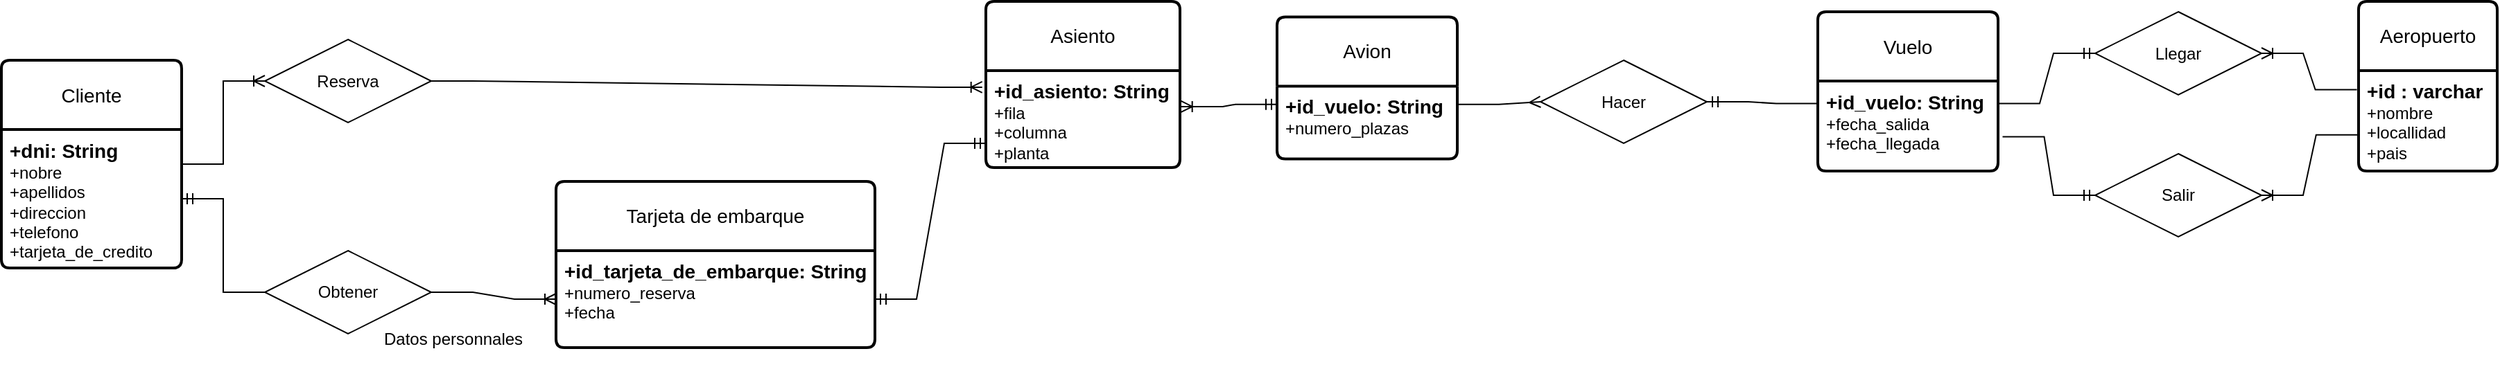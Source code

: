 <mxfile version="22.0.4" type="github">
  <diagram id="R2lEEEUBdFMjLlhIrx00" name="Page-1">
    <mxGraphModel dx="2870" dy="783" grid="1" gridSize="10" guides="1" tooltips="1" connect="1" arrows="1" fold="1" page="1" pageScale="1" pageWidth="850" pageHeight="1100" math="0" shadow="0" extFonts="Permanent Marker^https://fonts.googleapis.com/css?family=Permanent+Marker">
      <root>
        <mxCell id="0" />
        <mxCell id="1" parent="0" />
        <mxCell id="GVflADZopcoPuH8NDHQU-40" value="Cliente" style="swimlane;childLayout=stackLayout;horizontal=1;startSize=50;horizontalStack=0;rounded=1;fontSize=14;fontStyle=0;strokeWidth=2;resizeParent=0;resizeLast=1;shadow=0;dashed=0;align=center;arcSize=4;whiteSpace=wrap;html=1;" parent="1" vertex="1">
          <mxGeometry x="-720" y="142.5" width="130" height="150" as="geometry" />
        </mxCell>
        <mxCell id="GVflADZopcoPuH8NDHQU-41" value="&lt;font style=&quot;font-size: 14px;&quot;&gt;&lt;b&gt;+dni: String&lt;/b&gt;&lt;/font&gt;&lt;br&gt;+nobre&lt;br&gt;+apellidos&lt;br&gt;+direccion&lt;br&gt;+telefono&lt;br&gt;+tarjeta_de_credito" style="align=left;strokeColor=none;fillColor=none;spacingLeft=4;fontSize=12;verticalAlign=top;resizable=0;rotatable=0;part=1;html=1;" parent="GVflADZopcoPuH8NDHQU-40" vertex="1">
          <mxGeometry y="50" width="130" height="100" as="geometry" />
        </mxCell>
        <mxCell id="GVflADZopcoPuH8NDHQU-42" value="Vuelo" style="swimlane;childLayout=stackLayout;horizontal=1;startSize=50;horizontalStack=0;rounded=1;fontSize=14;fontStyle=0;strokeWidth=2;resizeParent=0;resizeLast=1;shadow=0;dashed=0;align=center;arcSize=4;whiteSpace=wrap;html=1;" parent="1" vertex="1">
          <mxGeometry x="590" y="107.5" width="130" height="115" as="geometry" />
        </mxCell>
        <mxCell id="GVflADZopcoPuH8NDHQU-43" value="&lt;b&gt;&lt;font style=&quot;font-size: 14px;&quot;&gt;+id_vuelo: String&lt;/font&gt;&lt;/b&gt;&lt;br&gt;+fecha_salida&lt;br&gt;+fecha_llegada" style="align=left;strokeColor=none;fillColor=none;spacingLeft=4;fontSize=12;verticalAlign=top;resizable=0;rotatable=0;part=1;html=1;" parent="GVflADZopcoPuH8NDHQU-42" vertex="1">
          <mxGeometry y="50" width="130" height="65" as="geometry" />
        </mxCell>
        <mxCell id="GVflADZopcoPuH8NDHQU-44" value="Tarjeta de embarque" style="swimlane;childLayout=stackLayout;horizontal=1;startSize=50;horizontalStack=0;rounded=1;fontSize=14;fontStyle=0;strokeWidth=2;resizeParent=0;resizeLast=1;shadow=0;dashed=0;align=center;arcSize=4;whiteSpace=wrap;html=1;" parent="1" vertex="1">
          <mxGeometry x="-320" y="230" width="230" height="120" as="geometry" />
        </mxCell>
        <mxCell id="GVflADZopcoPuH8NDHQU-45" value="&lt;font style=&quot;font-size: 14px;&quot;&gt;&lt;b&gt;+id_tarjeta_de_embarque: String&lt;br&gt;&lt;/b&gt;&lt;/font&gt;+numero_reserva&lt;br&gt;+fecha" style="align=left;strokeColor=none;fillColor=none;spacingLeft=4;fontSize=12;verticalAlign=top;resizable=0;rotatable=0;part=1;html=1;" parent="GVflADZopcoPuH8NDHQU-44" vertex="1">
          <mxGeometry y="50" width="230" height="70" as="geometry" />
        </mxCell>
        <mxCell id="GVflADZopcoPuH8NDHQU-53" value="Reserva" style="shape=rhombus;perimeter=rhombusPerimeter;whiteSpace=wrap;html=1;align=center;" parent="1" vertex="1">
          <mxGeometry x="-530" y="127.5" width="120" height="60" as="geometry" />
        </mxCell>
        <mxCell id="GVflADZopcoPuH8NDHQU-54" value="Obtener" style="shape=rhombus;perimeter=rhombusPerimeter;whiteSpace=wrap;html=1;align=center;" parent="1" vertex="1">
          <mxGeometry x="-530" y="280" width="120" height="60" as="geometry" />
        </mxCell>
        <mxCell id="zLerIvJA5o45v9AowRJ3-1" value="" style="edgeStyle=entityRelationEdgeStyle;fontSize=12;html=1;endArrow=ERoneToMany;rounded=0;exitX=1;exitY=0.25;exitDx=0;exitDy=0;entryX=0;entryY=0.5;entryDx=0;entryDy=0;" parent="1" source="GVflADZopcoPuH8NDHQU-41" target="GVflADZopcoPuH8NDHQU-53" edge="1">
          <mxGeometry width="100" height="100" relative="1" as="geometry">
            <mxPoint x="-140" y="340" as="sourcePoint" />
            <mxPoint x="-40" y="240" as="targetPoint" />
          </mxGeometry>
        </mxCell>
        <mxCell id="zLerIvJA5o45v9AowRJ3-2" value="" style="edgeStyle=entityRelationEdgeStyle;fontSize=12;html=1;endArrow=ERoneToMany;rounded=0;exitX=1;exitY=0.5;exitDx=0;exitDy=0;entryX=-0.019;entryY=0.171;entryDx=0;entryDy=0;entryPerimeter=0;" parent="1" source="GVflADZopcoPuH8NDHQU-53" target="zLerIvJA5o45v9AowRJ3-6" edge="1">
          <mxGeometry width="100" height="100" relative="1" as="geometry">
            <mxPoint x="130" y="290" as="sourcePoint" />
            <mxPoint x="230" y="190" as="targetPoint" />
          </mxGeometry>
        </mxCell>
        <mxCell id="zLerIvJA5o45v9AowRJ3-4" value="" style="edgeStyle=entityRelationEdgeStyle;fontSize=12;html=1;endArrow=ERoneToMany;rounded=0;entryX=0;entryY=0.5;entryDx=0;entryDy=0;exitX=1;exitY=0.5;exitDx=0;exitDy=0;" parent="1" source="GVflADZopcoPuH8NDHQU-54" target="GVflADZopcoPuH8NDHQU-45" edge="1">
          <mxGeometry width="100" height="100" relative="1" as="geometry">
            <mxPoint x="-390" y="310" as="sourcePoint" />
            <mxPoint x="-60" y="400" as="targetPoint" />
            <Array as="points">
              <mxPoint x="200" y="330" />
            </Array>
          </mxGeometry>
        </mxCell>
        <mxCell id="zLerIvJA5o45v9AowRJ3-5" value="Asiento" style="swimlane;childLayout=stackLayout;horizontal=1;startSize=50;horizontalStack=0;rounded=1;fontSize=14;fontStyle=0;strokeWidth=2;resizeParent=0;resizeLast=1;shadow=0;dashed=0;align=center;arcSize=4;whiteSpace=wrap;html=1;" parent="1" vertex="1">
          <mxGeometry x="-10" y="100" width="140" height="120" as="geometry" />
        </mxCell>
        <mxCell id="zLerIvJA5o45v9AowRJ3-6" value="&lt;font style=&quot;font-size: 14px;&quot;&gt;&lt;b&gt;+id_asiento: String&lt;/b&gt;&lt;/font&gt;&lt;br&gt;+fila&lt;br&gt;+columna&lt;br&gt;+planta" style="align=left;strokeColor=none;fillColor=none;spacingLeft=4;fontSize=12;verticalAlign=top;resizable=0;rotatable=0;part=1;html=1;" parent="zLerIvJA5o45v9AowRJ3-5" vertex="1">
          <mxGeometry y="50" width="140" height="70" as="geometry" />
        </mxCell>
        <mxCell id="zLerIvJA5o45v9AowRJ3-8" value="" style="edgeStyle=entityRelationEdgeStyle;fontSize=12;html=1;endArrow=ERoneToMany;startArrow=ERmandOne;rounded=0;entryX=1.006;entryY=0.371;entryDx=0;entryDy=0;exitX=0;exitY=0.25;exitDx=0;exitDy=0;entryPerimeter=0;" parent="1" source="dmDWiUJjudLL5xSLkTxx-11" target="zLerIvJA5o45v9AowRJ3-6" edge="1">
          <mxGeometry width="100" height="100" relative="1" as="geometry">
            <mxPoint x="470" y="197.5" as="sourcePoint" />
            <mxPoint x="445" y="-12.5" as="targetPoint" />
          </mxGeometry>
        </mxCell>
        <mxCell id="zLerIvJA5o45v9AowRJ3-9" value="" style="edgeStyle=entityRelationEdgeStyle;fontSize=12;html=1;endArrow=ERmandOne;startArrow=ERmandOne;rounded=0;exitX=1;exitY=0.5;exitDx=0;exitDy=0;entryX=0;entryY=0.75;entryDx=0;entryDy=0;" parent="1" source="GVflADZopcoPuH8NDHQU-45" target="zLerIvJA5o45v9AowRJ3-6" edge="1">
          <mxGeometry width="100" height="100" relative="1" as="geometry">
            <mxPoint x="360" y="450" as="sourcePoint" />
            <mxPoint x="440" y="350" as="targetPoint" />
            <Array as="points">
              <mxPoint x="450" y="210" />
              <mxPoint x="400" y="230" />
              <mxPoint x="350" y="220" />
              <mxPoint x="350" y="230" />
            </Array>
          </mxGeometry>
        </mxCell>
        <mxCell id="zLerIvJA5o45v9AowRJ3-13" value="" style="edgeStyle=entityRelationEdgeStyle;fontSize=12;html=1;endArrow=ERmandOne;rounded=0;entryX=1;entryY=0.5;entryDx=0;entryDy=0;exitX=0;exitY=0.5;exitDx=0;exitDy=0;" parent="1" source="GVflADZopcoPuH8NDHQU-54" target="GVflADZopcoPuH8NDHQU-41" edge="1">
          <mxGeometry width="100" height="100" relative="1" as="geometry">
            <mxPoint x="-100" y="450" as="sourcePoint" />
            <mxPoint x="-90" y="230" as="targetPoint" />
          </mxGeometry>
        </mxCell>
        <mxCell id="zLerIvJA5o45v9AowRJ3-14" value="Datos personnales" style="text;strokeColor=none;fillColor=none;spacingLeft=4;spacingRight=4;overflow=hidden;rotatable=0;points=[[0,0.5],[1,0.5]];portConstraint=eastwest;fontSize=12;whiteSpace=wrap;html=1;" parent="1" vertex="1">
          <mxGeometry x="-450" y="330" width="120" height="30" as="geometry" />
        </mxCell>
        <mxCell id="dmDWiUJjudLL5xSLkTxx-1" value="Aeropuerto" style="swimlane;childLayout=stackLayout;horizontal=1;startSize=50;horizontalStack=0;rounded=1;fontSize=14;fontStyle=0;strokeWidth=2;resizeParent=0;resizeLast=1;shadow=0;dashed=0;align=center;arcSize=4;whiteSpace=wrap;html=1;" parent="1" vertex="1">
          <mxGeometry x="980" y="100" width="100" height="122.5" as="geometry" />
        </mxCell>
        <mxCell id="dmDWiUJjudLL5xSLkTxx-2" value="&lt;font style=&quot;font-size: 14px;&quot;&gt;&lt;b&gt;&lt;font style=&quot;&quot;&gt;+id&lt;/font&gt;&amp;nbsp;: varchar&lt;/b&gt;&lt;/font&gt;&lt;br&gt;+nombre&lt;br&gt;+locallidad&lt;br&gt;+pais" style="align=left;strokeColor=none;fillColor=none;spacingLeft=4;fontSize=12;verticalAlign=top;resizable=0;rotatable=0;part=1;html=1;" parent="dmDWiUJjudLL5xSLkTxx-1" vertex="1">
          <mxGeometry y="50" width="100" height="72.5" as="geometry" />
        </mxCell>
        <mxCell id="dmDWiUJjudLL5xSLkTxx-3" value="" style="edgeStyle=entityRelationEdgeStyle;fontSize=12;html=1;endArrow=ERoneToMany;rounded=0;exitX=-0.012;exitY=0.19;exitDx=0;exitDy=0;entryX=1;entryY=0.5;entryDx=0;entryDy=0;exitPerimeter=0;" parent="1" source="dmDWiUJjudLL5xSLkTxx-2" target="dmDWiUJjudLL5xSLkTxx-4" edge="1">
          <mxGeometry width="100" height="100" relative="1" as="geometry">
            <mxPoint x="360" y="617.5" as="sourcePoint" />
            <mxPoint x="630" y="687.5" as="targetPoint" />
          </mxGeometry>
        </mxCell>
        <mxCell id="dmDWiUJjudLL5xSLkTxx-4" value="Llegar" style="shape=rhombus;perimeter=rhombusPerimeter;whiteSpace=wrap;html=1;align=center;" parent="1" vertex="1">
          <mxGeometry x="790" y="107.5" width="120" height="60" as="geometry" />
        </mxCell>
        <mxCell id="dmDWiUJjudLL5xSLkTxx-5" value="Salir&lt;br&gt;" style="shape=rhombus;perimeter=rhombusPerimeter;whiteSpace=wrap;html=1;align=center;" parent="1" vertex="1">
          <mxGeometry x="790" y="210" width="120" height="60" as="geometry" />
        </mxCell>
        <mxCell id="dmDWiUJjudLL5xSLkTxx-6" value="" style="edgeStyle=entityRelationEdgeStyle;fontSize=12;html=1;endArrow=ERmandOne;rounded=0;entryX=0;entryY=0.5;entryDx=0;entryDy=0;exitX=1;exitY=0.25;exitDx=0;exitDy=0;" parent="1" source="GVflADZopcoPuH8NDHQU-43" target="dmDWiUJjudLL5xSLkTxx-4" edge="1">
          <mxGeometry width="100" height="100" relative="1" as="geometry">
            <mxPoint x="570" y="587.5" as="sourcePoint" />
            <mxPoint x="650" y="547.5" as="targetPoint" />
            <Array as="points">
              <mxPoint x="680" y="567.5" />
            </Array>
          </mxGeometry>
        </mxCell>
        <mxCell id="dmDWiUJjudLL5xSLkTxx-7" value="" style="edgeStyle=entityRelationEdgeStyle;fontSize=12;html=1;endArrow=ERmandOne;rounded=0;entryX=0;entryY=0.5;entryDx=0;entryDy=0;exitX=1.025;exitY=0.62;exitDx=0;exitDy=0;exitPerimeter=0;" parent="1" source="GVflADZopcoPuH8NDHQU-43" target="dmDWiUJjudLL5xSLkTxx-5" edge="1">
          <mxGeometry width="100" height="100" relative="1" as="geometry">
            <mxPoint x="910" y="537.5" as="sourcePoint" />
            <mxPoint x="830" y="607.5" as="targetPoint" />
          </mxGeometry>
        </mxCell>
        <mxCell id="dmDWiUJjudLL5xSLkTxx-9" value="" style="edgeStyle=entityRelationEdgeStyle;fontSize=12;html=1;endArrow=ERoneToMany;rounded=0;exitX=-0.006;exitY=0.64;exitDx=0;exitDy=0;entryX=1;entryY=0.5;entryDx=0;entryDy=0;exitPerimeter=0;" parent="1" source="dmDWiUJjudLL5xSLkTxx-2" target="dmDWiUJjudLL5xSLkTxx-5" edge="1">
          <mxGeometry width="100" height="100" relative="1" as="geometry">
            <mxPoint x="910" y="737.5" as="sourcePoint" />
            <mxPoint x="850" y="687.5" as="targetPoint" />
          </mxGeometry>
        </mxCell>
        <mxCell id="dmDWiUJjudLL5xSLkTxx-10" value="Avion" style="swimlane;childLayout=stackLayout;horizontal=1;startSize=50;horizontalStack=0;rounded=1;fontSize=14;fontStyle=0;strokeWidth=2;resizeParent=0;resizeLast=1;shadow=0;dashed=0;align=center;arcSize=4;whiteSpace=wrap;html=1;" parent="1" vertex="1">
          <mxGeometry x="200" y="111.25" width="130" height="102.5" as="geometry" />
        </mxCell>
        <mxCell id="dmDWiUJjudLL5xSLkTxx-11" value="&lt;font style=&quot;font-size: 14px;&quot;&gt;&lt;b&gt;+id_vuelo: String&lt;/b&gt;&lt;/font&gt;&lt;br&gt;+numero_plazas" style="align=left;strokeColor=none;fillColor=none;spacingLeft=4;fontSize=12;verticalAlign=top;resizable=0;rotatable=0;part=1;html=1;" parent="dmDWiUJjudLL5xSLkTxx-10" vertex="1">
          <mxGeometry y="50" width="130" height="52.5" as="geometry" />
        </mxCell>
        <mxCell id="ABZdF_aoxALb0wv_AOY_-2" value="Hacer" style="shape=rhombus;perimeter=rhombusPerimeter;whiteSpace=wrap;html=1;align=center;" parent="1" vertex="1">
          <mxGeometry x="390" y="142.5" width="120" height="60" as="geometry" />
        </mxCell>
        <mxCell id="ABZdF_aoxALb0wv_AOY_-3" value="" style="edgeStyle=entityRelationEdgeStyle;fontSize=12;html=1;endArrow=ERmandOne;rounded=0;entryX=1;entryY=0.5;entryDx=0;entryDy=0;exitX=0;exitY=0.25;exitDx=0;exitDy=0;" parent="1" source="GVflADZopcoPuH8NDHQU-43" target="ABZdF_aoxALb0wv_AOY_-2" edge="1">
          <mxGeometry width="100" height="100" relative="1" as="geometry">
            <mxPoint x="260" y="490" as="sourcePoint" />
            <mxPoint x="360" y="390" as="targetPoint" />
          </mxGeometry>
        </mxCell>
        <mxCell id="ABZdF_aoxALb0wv_AOY_-4" value="" style="edgeStyle=entityRelationEdgeStyle;fontSize=12;html=1;endArrow=ERmany;rounded=0;entryX=0;entryY=0.5;entryDx=0;entryDy=0;exitX=1;exitY=0.25;exitDx=0;exitDy=0;" parent="1" source="dmDWiUJjudLL5xSLkTxx-11" target="ABZdF_aoxALb0wv_AOY_-2" edge="1">
          <mxGeometry width="100" height="100" relative="1" as="geometry">
            <mxPoint x="120" y="390" as="sourcePoint" />
            <mxPoint x="220" y="290" as="targetPoint" />
          </mxGeometry>
        </mxCell>
      </root>
    </mxGraphModel>
  </diagram>
</mxfile>
